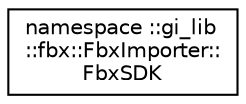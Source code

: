 digraph "Graphical Class Hierarchy"
{
  edge [fontname="Helvetica",fontsize="10",labelfontname="Helvetica",labelfontsize="10"];
  node [fontname="Helvetica",fontsize="10",shape=record];
  rankdir="LR";
  Node1 [label="namespace ::gi_lib\l::fbx::FbxImporter::\lFbxSDK",height=0.2,width=0.4,color="black", fillcolor="white", style="filled",URL="$structfbx_1_1_fbx_importer_1_1_fbx_s_d_k.html"];
}
